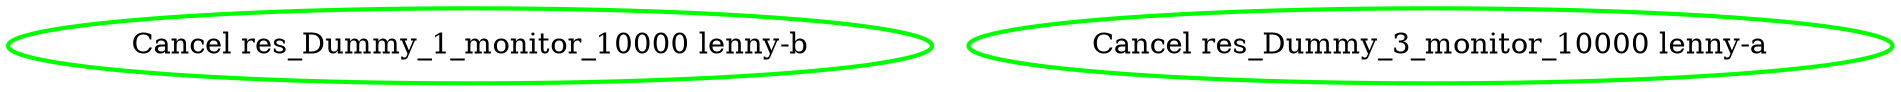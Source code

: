 digraph "g" {
"Cancel res_Dummy_1_monitor_10000 lenny-b" [ style=bold color="green" fontcolor="black"  ]
"Cancel res_Dummy_3_monitor_10000 lenny-a" [ style=bold color="green" fontcolor="black"  ]
}
